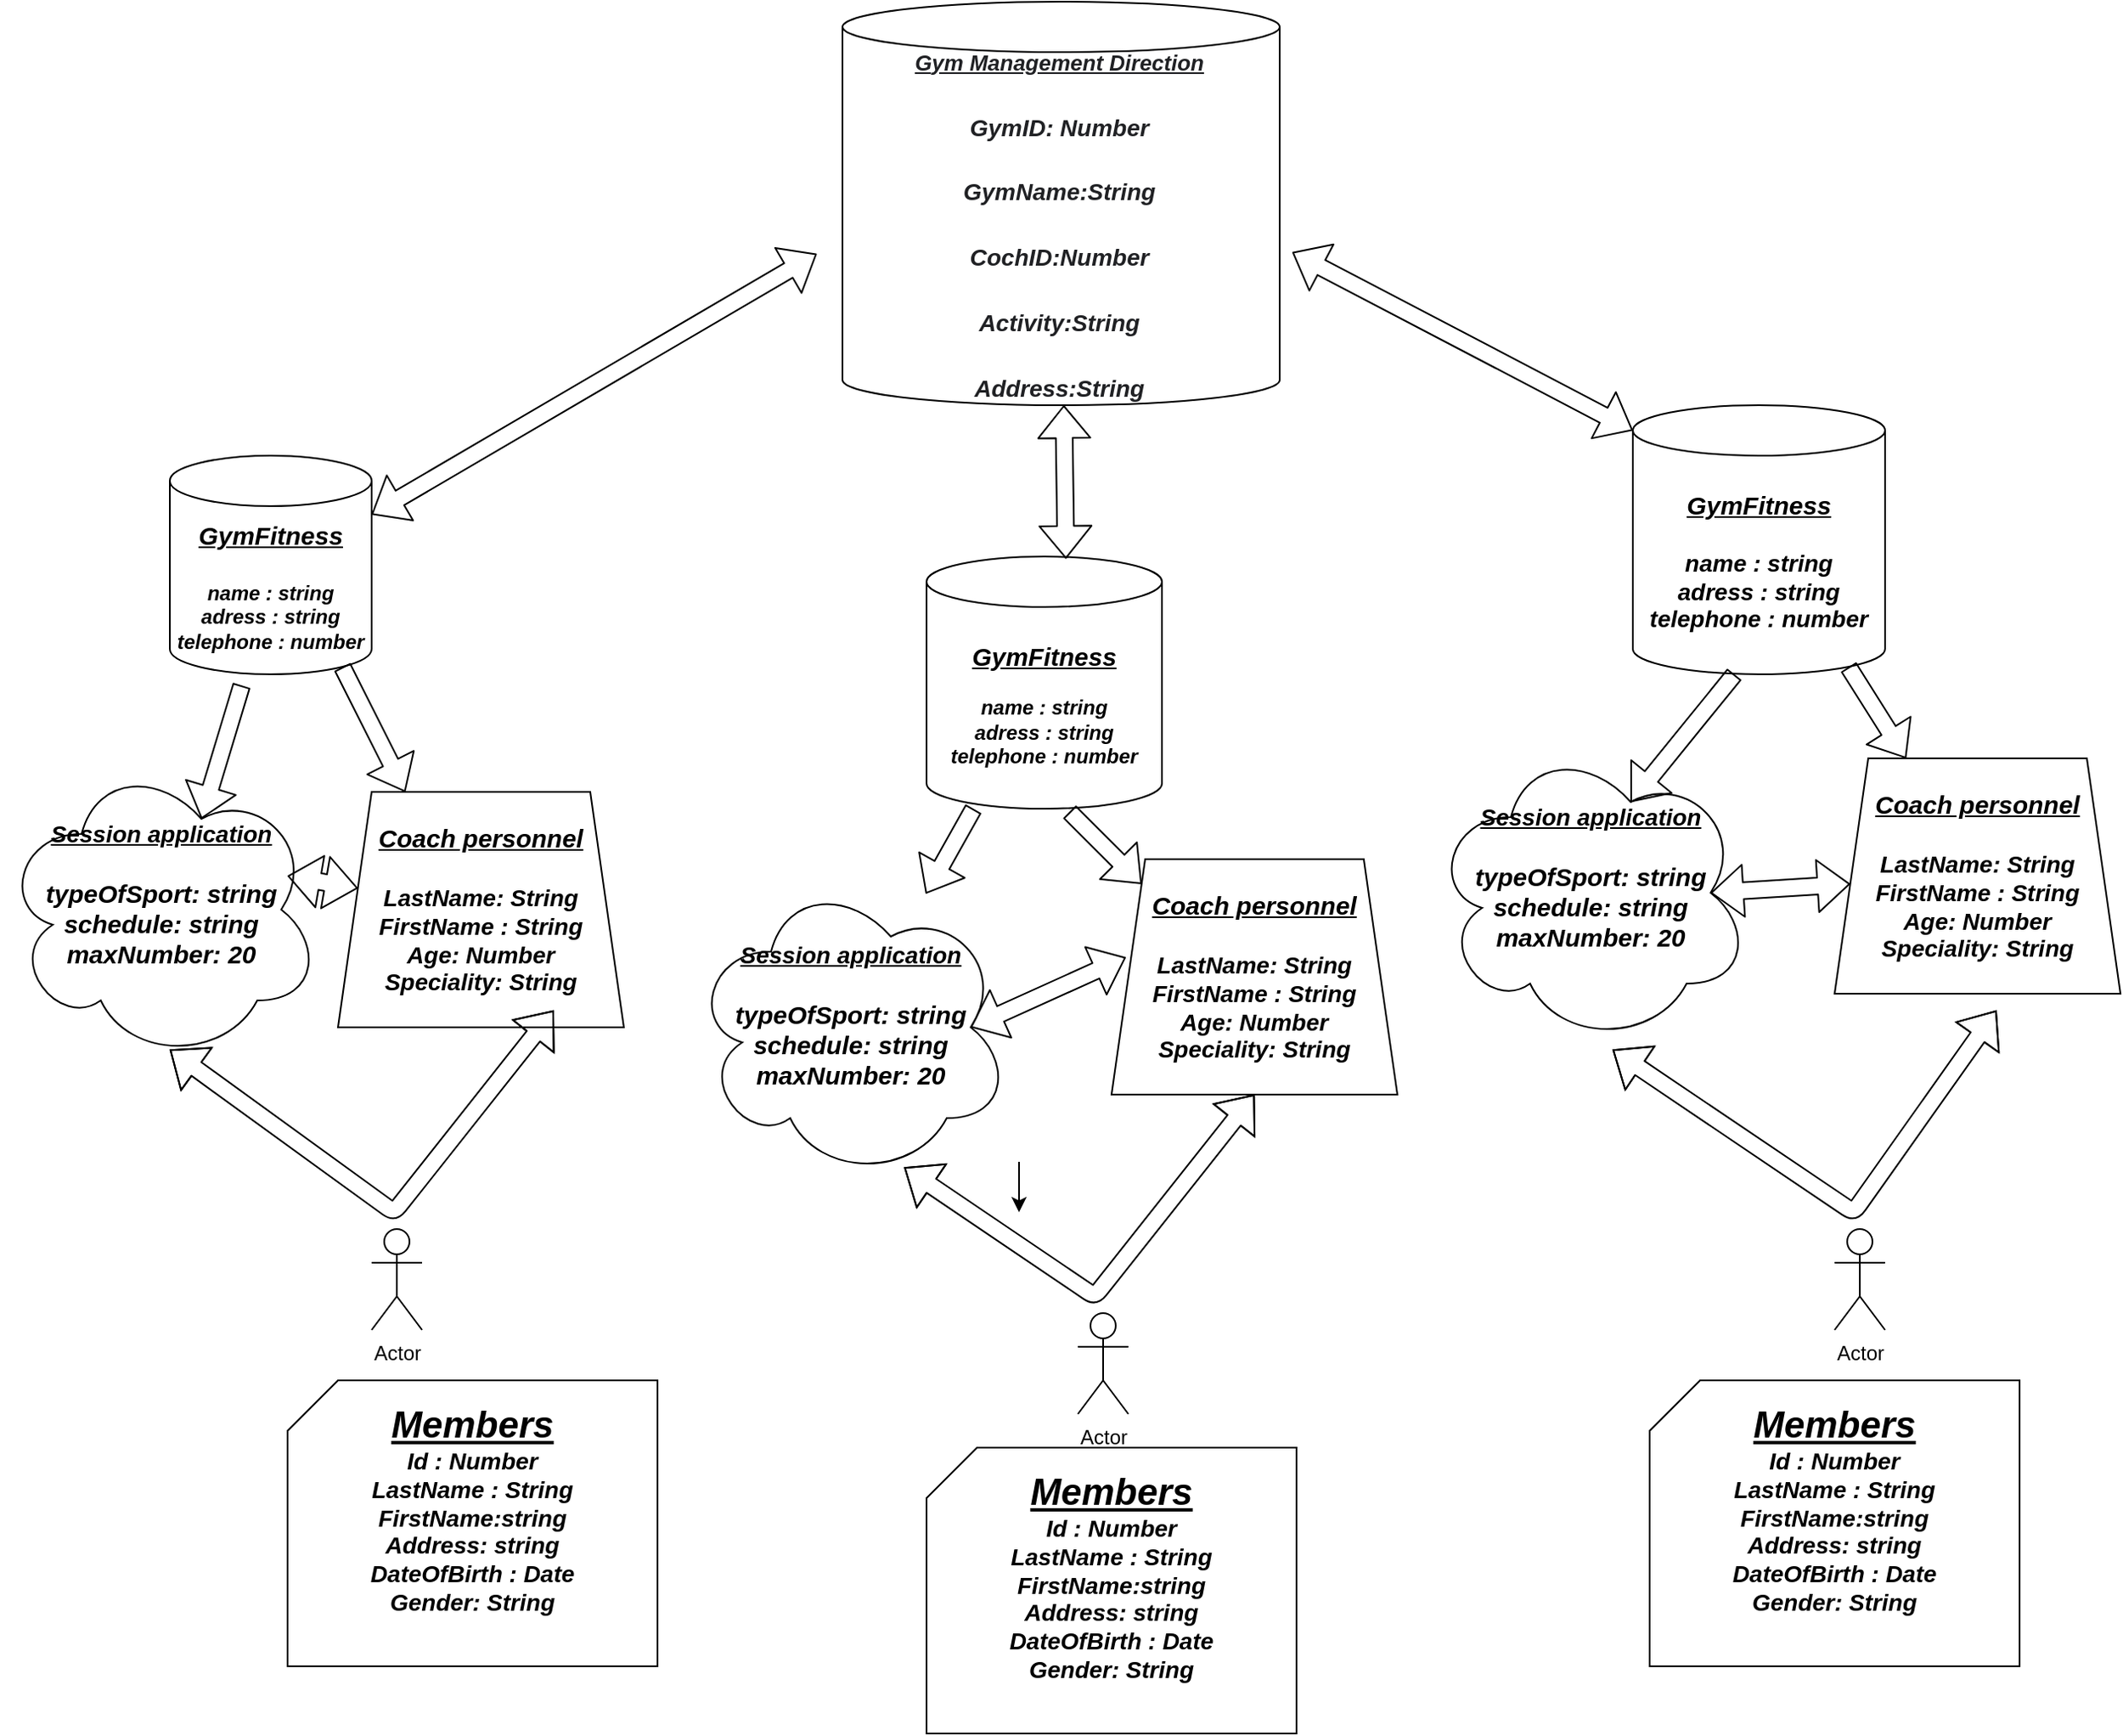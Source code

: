 <mxfile version="14.1.3" type="device"><diagram id="dmM-Xy_V-Zd_x_a5P4Os" name="Page-1"><mxGraphModel dx="1451" dy="450" grid="1" gridSize="10" guides="1" tooltips="1" connect="1" arrows="1" fold="1" page="1" pageScale="1" pageWidth="583" pageHeight="827" math="0" shadow="0"><root><mxCell id="0"/><mxCell id="1" parent="0"/><mxCell id="sITBSurYP8IMuJrJA4Rn-3" value="&lt;pre class=&quot;tw-data-text tw-text-large XcVN5d tw-ta&quot; id=&quot;tw-target-text&quot; dir=&quot;ltr&quot; style=&quot;line-height: 36px ; border: none ; padding: 2px 0.14em 2px 0px ; position: relative ; margin-top: -2px ; margin-bottom: -2px ; resize: none ; font-family: inherit ; overflow: hidden ; width: 294px ; overflow-wrap: break-word ; color: rgb(32 , 33 , 36) ; font-size: 13px&quot;&gt;&lt;span lang=&quot;en&quot;&gt;&lt;u&gt;&lt;font style=&quot;font-size: 13px&quot;&gt;&lt;i&gt;&lt;b&gt;Gym Management Direction&lt;/b&gt;&lt;/i&gt;&lt;/font&gt;&lt;/u&gt;&lt;/span&gt;&lt;/pre&gt;&lt;pre class=&quot;tw-data-text tw-text-large XcVN5d tw-ta&quot; id=&quot;tw-target-text&quot; dir=&quot;ltr&quot; style=&quot;line-height: 36px ; border: none ; padding: 2px 0.14em 2px 0px ; position: relative ; margin-top: -2px ; margin-bottom: -2px ; resize: none ; font-family: inherit ; overflow: hidden ; width: 294px ; overflow-wrap: break-word ; color: rgb(32 , 33 , 36) ; font-size: 14px&quot;&gt;&lt;span lang=&quot;en&quot;&gt;&lt;b&gt;&lt;i&gt;&lt;font style=&quot;font-size: 14px&quot;&gt;GymID: Number&lt;/font&gt;&lt;/i&gt;&lt;/b&gt;&lt;/span&gt;&lt;/pre&gt;&lt;pre class=&quot;tw-data-text tw-text-large XcVN5d tw-ta&quot; id=&quot;tw-target-text&quot; dir=&quot;ltr&quot; style=&quot;line-height: 36px ; border: none ; padding: 2px 0.14em 2px 0px ; position: relative ; margin-top: -2px ; margin-bottom: -2px ; resize: none ; font-family: inherit ; overflow: hidden ; width: 294px ; overflow-wrap: break-word ; color: rgb(32 , 33 , 36)&quot;&gt;&lt;span lang=&quot;en&quot;&gt;&lt;b&gt;&lt;i&gt;&lt;font style=&quot;font-size: 14px&quot;&gt;GymName:String&lt;/font&gt;&lt;/i&gt;&lt;/b&gt;&lt;/span&gt;&lt;/pre&gt;&lt;pre class=&quot;tw-data-text tw-text-large XcVN5d tw-ta&quot; id=&quot;tw-target-text&quot; dir=&quot;ltr&quot; style=&quot;line-height: 36px ; border: none ; padding: 2px 0.14em 2px 0px ; position: relative ; margin-top: -2px ; margin-bottom: -2px ; resize: none ; font-family: inherit ; overflow: hidden ; width: 294px ; overflow-wrap: break-word ; color: rgb(32 , 33 , 36)&quot;&gt;&lt;span lang=&quot;en&quot;&gt;&lt;b&gt;&lt;i&gt;&lt;font style=&quot;font-size: 14px&quot;&gt;CochID:Number&lt;/font&gt;&lt;/i&gt;&lt;/b&gt;&lt;/span&gt;&lt;/pre&gt;&lt;pre class=&quot;tw-data-text tw-text-large XcVN5d tw-ta&quot; id=&quot;tw-target-text&quot; dir=&quot;ltr&quot; style=&quot;line-height: 36px ; border: none ; padding: 2px 0.14em 2px 0px ; position: relative ; margin-top: -2px ; margin-bottom: -2px ; resize: none ; font-family: inherit ; overflow: hidden ; width: 294px ; overflow-wrap: break-word ; color: rgb(32 , 33 , 36)&quot;&gt;&lt;b&gt;&lt;i&gt;&lt;font style=&quot;font-size: 14px&quot;&gt;Activity:String&lt;/font&gt;&lt;/i&gt;&lt;/b&gt;&lt;/pre&gt;&lt;pre class=&quot;tw-data-text tw-text-large XcVN5d tw-ta&quot; id=&quot;tw-target-text&quot; dir=&quot;ltr&quot; style=&quot;line-height: 36px ; border: none ; padding: 2px 0.14em 2px 0px ; position: relative ; margin-top: -2px ; margin-bottom: -2px ; resize: none ; font-family: inherit ; overflow: hidden ; width: 294px ; overflow-wrap: break-word ; color: rgb(32 , 33 , 36)&quot;&gt;&lt;b&gt;&lt;i&gt;&lt;font style=&quot;font-size: 14px&quot;&gt;Address:String&lt;/font&gt;&lt;/i&gt;&lt;/b&gt;&lt;/pre&gt;" style="shape=cylinder3;whiteSpace=wrap;html=1;boundedLbl=1;backgroundOutline=1;size=15;align=center;" vertex="1" parent="1"><mxGeometry x="480" y="20" width="260" height="240" as="geometry"/></mxCell><mxCell id="sITBSurYP8IMuJrJA4Rn-13" value="&lt;div style=&quot;font-size: 15px&quot;&gt;&lt;u&gt;&lt;i&gt;&lt;b&gt;&lt;font style=&quot;font-size: 15px&quot;&gt;GymFitness&lt;/font&gt;&lt;/b&gt;&lt;/i&gt;&lt;/u&gt;&lt;/div&gt;&lt;div style=&quot;font-size: 15px&quot;&gt;&lt;b&gt;&lt;i&gt;&lt;br&gt;&lt;/i&gt;&lt;/b&gt;&lt;/div&gt;&lt;div&gt;&lt;b&gt;&lt;i&gt;name : string&lt;/i&gt;&lt;/b&gt;&lt;/div&gt;&lt;div&gt;&lt;b&gt;&lt;i&gt;adress : string&lt;/i&gt;&lt;/b&gt;&lt;/div&gt;&lt;div&gt;&lt;b&gt;&lt;i&gt;telephone : number&lt;/i&gt;&lt;/b&gt;&lt;/div&gt;" style="shape=cylinder3;whiteSpace=wrap;html=1;boundedLbl=1;backgroundOutline=1;size=15;" vertex="1" parent="1"><mxGeometry x="80" y="290" width="120" height="130" as="geometry"/></mxCell><mxCell id="sITBSurYP8IMuJrJA4Rn-14" value="&lt;div style=&quot;font-size: 15px&quot;&gt;&lt;b&gt;&lt;i&gt;&lt;u&gt;&lt;font style=&quot;font-size: 15px&quot;&gt;GymFitness&lt;/font&gt;&lt;/u&gt;&lt;/i&gt;&lt;/b&gt;&lt;/div&gt;&lt;div&gt;&lt;b&gt;&lt;i&gt;&lt;font style=&quot;font-size: 12px&quot;&gt;&lt;br&gt;&lt;/font&gt;&lt;/i&gt;&lt;/b&gt;&lt;/div&gt;&lt;div&gt;&lt;b&gt;&lt;i&gt;&lt;font style=&quot;font-size: 12px&quot;&gt;name : string&lt;/font&gt;&lt;/i&gt;&lt;/b&gt;&lt;/div&gt;&lt;div&gt;&lt;b&gt;&lt;i&gt;&lt;font style=&quot;font-size: 12px&quot;&gt;adress : string&lt;/font&gt;&lt;/i&gt;&lt;/b&gt;&lt;/div&gt;&lt;div&gt;&lt;b&gt;&lt;i&gt;&lt;font style=&quot;font-size: 12px&quot;&gt;telephone : number&lt;/font&gt;&lt;/i&gt;&lt;/b&gt;&lt;/div&gt;" style="shape=cylinder3;whiteSpace=wrap;html=1;boundedLbl=1;backgroundOutline=1;size=15;" vertex="1" parent="1"><mxGeometry x="530" y="350" width="140" height="150" as="geometry"/></mxCell><mxCell id="sITBSurYP8IMuJrJA4Rn-15" value="&lt;div style=&quot;font-size: 15px&quot;&gt;&lt;u&gt;&lt;i&gt;&lt;b&gt;&lt;font style=&quot;font-size: 15px&quot;&gt;GymFitness&lt;/font&gt;&lt;/b&gt;&lt;/i&gt;&lt;/u&gt;&lt;/div&gt;&lt;div style=&quot;font-size: 14px&quot;&gt;&lt;i&gt;&lt;b&gt;&lt;font style=&quot;font-size: 14px&quot;&gt;&lt;br&gt;&lt;/font&gt;&lt;/b&gt;&lt;/i&gt;&lt;/div&gt;&lt;div style=&quot;font-size: 14px&quot;&gt;&lt;i&gt;&lt;b&gt;&lt;font style=&quot;font-size: 14px&quot;&gt;name : string&lt;/font&gt;&lt;/b&gt;&lt;/i&gt;&lt;/div&gt;&lt;div style=&quot;font-size: 14px&quot;&gt;&lt;i&gt;&lt;b&gt;&lt;font style=&quot;font-size: 14px&quot;&gt;adress : string&lt;/font&gt;&lt;/b&gt;&lt;/i&gt;&lt;/div&gt;&lt;div style=&quot;font-size: 14px&quot;&gt;&lt;i&gt;&lt;b&gt;&lt;font style=&quot;font-size: 14px&quot;&gt;telephone : number&lt;/font&gt;&lt;/b&gt;&lt;/i&gt;&lt;/div&gt;" style="shape=cylinder3;whiteSpace=wrap;html=1;boundedLbl=1;backgroundOutline=1;size=15;" vertex="1" parent="1"><mxGeometry x="950" y="260" width="150" height="160" as="geometry"/></mxCell><mxCell id="sITBSurYP8IMuJrJA4Rn-28" value="" style="shape=flexArrow;endArrow=classic;startArrow=classic;html=1;entryX=-0.059;entryY=0.625;entryDx=0;entryDy=0;entryPerimeter=0;exitX=1;exitY=0;exitDx=0;exitDy=35;exitPerimeter=0;" edge="1" parent="1" source="sITBSurYP8IMuJrJA4Rn-13" target="sITBSurYP8IMuJrJA4Rn-3"><mxGeometry width="50" height="50" relative="1" as="geometry"><mxPoint x="200" y="300" as="sourcePoint"/><mxPoint x="250" y="250" as="targetPoint"/><Array as="points"/></mxGeometry></mxCell><mxCell id="sITBSurYP8IMuJrJA4Rn-29" value="" style="shape=flexArrow;endArrow=classic;startArrow=classic;html=1;exitX=0.592;exitY=0.009;exitDx=0;exitDy=0;exitPerimeter=0;" edge="1" parent="1" source="sITBSurYP8IMuJrJA4Rn-14" target="sITBSurYP8IMuJrJA4Rn-3"><mxGeometry width="50" height="50" relative="1" as="geometry"><mxPoint x="425" y="320" as="sourcePoint"/><mxPoint x="440" y="270" as="targetPoint"/></mxGeometry></mxCell><mxCell id="sITBSurYP8IMuJrJA4Rn-30" value="" style="shape=flexArrow;endArrow=classic;startArrow=classic;html=1;entryX=0;entryY=0;entryDx=0;entryDy=15;entryPerimeter=0;exitX=1.029;exitY=0.621;exitDx=0;exitDy=0;exitPerimeter=0;" edge="1" parent="1" source="sITBSurYP8IMuJrJA4Rn-3" target="sITBSurYP8IMuJrJA4Rn-15"><mxGeometry width="50" height="50" relative="1" as="geometry"><mxPoint x="590" y="230" as="sourcePoint"/><mxPoint x="640" y="180" as="targetPoint"/></mxGeometry></mxCell><mxCell id="sITBSurYP8IMuJrJA4Rn-33" value="&lt;div style=&quot;font-size: 14px&quot;&gt;&lt;b&gt;&lt;i&gt;&lt;u&gt;&lt;font style=&quot;font-size: 14px&quot;&gt;Session application&lt;/font&gt;&lt;/u&gt;&lt;/i&gt;&lt;/b&gt;&lt;/div&gt;&lt;div style=&quot;font-size: 15px&quot;&gt;&lt;font style=&quot;font-size: 15px&quot;&gt;&lt;b&gt;&lt;i&gt;&lt;br&gt;&lt;/i&gt;&lt;/b&gt;&lt;/font&gt;&lt;/div&gt;&lt;div style=&quot;font-size: 15px&quot;&gt;&lt;font style=&quot;font-size: 15px&quot;&gt;&lt;b&gt;&lt;i&gt;typeOfSport: string&lt;/i&gt;&lt;/b&gt;&lt;/font&gt;&lt;/div&gt;&lt;div style=&quot;font-size: 15px&quot;&gt;&lt;font style=&quot;font-size: 15px&quot;&gt;&lt;b&gt;&lt;i&gt;schedule: string&lt;/i&gt;&lt;/b&gt;&lt;/font&gt;&lt;/div&gt;&lt;div style=&quot;font-size: 15px&quot;&gt;&lt;font style=&quot;font-size: 15px&quot;&gt;&lt;b&gt;&lt;i&gt;maxNumber: 20&lt;/i&gt;&lt;/b&gt;&lt;/font&gt;&lt;/div&gt;&lt;div&gt;&lt;br&gt;&lt;/div&gt;" style="ellipse;shape=cloud;whiteSpace=wrap;html=1;" vertex="1" parent="1"><mxGeometry x="390" y="540" width="190" height="180" as="geometry"/></mxCell><mxCell id="sITBSurYP8IMuJrJA4Rn-34" value="&lt;div style=&quot;font-size: 15px&quot;&gt;&lt;b&gt;&lt;i&gt;&lt;u&gt;&lt;font style=&quot;font-size: 15px&quot;&gt;Coach personnel&lt;/font&gt;&lt;/u&gt;&lt;/i&gt;&lt;/b&gt;&lt;/div&gt;&lt;div style=&quot;font-size: 15px&quot;&gt;&lt;br&gt;&lt;/div&gt;&lt;div style=&quot;font-size: 14px&quot;&gt;&lt;b&gt;&lt;i&gt;&lt;font style=&quot;font-size: 14px&quot;&gt;LastName: String&lt;/font&gt;&lt;/i&gt;&lt;/b&gt;&lt;/div&gt;&lt;div style=&quot;font-size: 14px&quot;&gt;&lt;b&gt;&lt;i&gt;&lt;font style=&quot;font-size: 14px&quot;&gt;FirstName : String&lt;/font&gt;&lt;/i&gt;&lt;/b&gt;&lt;/div&gt;&lt;div style=&quot;font-size: 14px&quot;&gt;&lt;b&gt;&lt;i&gt;&lt;font style=&quot;font-size: 14px&quot;&gt;Age: Number&lt;/font&gt;&lt;/i&gt;&lt;/b&gt;&lt;/div&gt;&lt;div style=&quot;font-size: 14px&quot;&gt;&lt;b&gt;&lt;i&gt;&lt;font style=&quot;font-size: 14px&quot;&gt;Speciality: String&lt;/font&gt;&lt;/i&gt;&lt;/b&gt;&lt;/div&gt;" style="shape=trapezoid;perimeter=trapezoidPerimeter;whiteSpace=wrap;html=1;fixedSize=1;" vertex="1" parent="1"><mxGeometry x="640" y="530" width="170" height="140" as="geometry"/></mxCell><mxCell id="sITBSurYP8IMuJrJA4Rn-40" value="" style="shape=flexArrow;endArrow=classic;html=1;entryX=0;entryY=0;entryDx=0;entryDy=0;exitX=0.607;exitY=1.012;exitDx=0;exitDy=0;exitPerimeter=0;" edge="1" parent="1" source="sITBSurYP8IMuJrJA4Rn-14" target="sITBSurYP8IMuJrJA4Rn-34"><mxGeometry width="50" height="50" relative="1" as="geometry"><mxPoint x="570" y="550" as="sourcePoint"/><mxPoint x="620" y="500" as="targetPoint"/></mxGeometry></mxCell><mxCell id="sITBSurYP8IMuJrJA4Rn-43" value="" style="shape=flexArrow;endArrow=classic;html=1;" edge="1" parent="1" source="sITBSurYP8IMuJrJA4Rn-14" target="sITBSurYP8IMuJrJA4Rn-33"><mxGeometry width="50" height="50" relative="1" as="geometry"><mxPoint x="610" y="440" as="sourcePoint"/><mxPoint x="660" y="390" as="targetPoint"/></mxGeometry></mxCell><mxCell id="sITBSurYP8IMuJrJA4Rn-44" value="&lt;div style=&quot;font-size: 14px&quot;&gt;&lt;b&gt;&lt;i&gt;&lt;u&gt;&lt;font style=&quot;font-size: 14px&quot;&gt;Session application&lt;/font&gt;&lt;/u&gt;&lt;/i&gt;&lt;/b&gt;&lt;/div&gt;&lt;div style=&quot;font-size: 15px&quot;&gt;&lt;b&gt;&lt;i&gt;&lt;font style=&quot;font-size: 15px&quot;&gt;&lt;br&gt;&lt;/font&gt;&lt;/i&gt;&lt;/b&gt;&lt;/div&gt;&lt;div style=&quot;font-size: 15px&quot;&gt;&lt;b&gt;&lt;i&gt;&lt;font style=&quot;font-size: 15px&quot;&gt;typeOfSport: string&lt;/font&gt;&lt;/i&gt;&lt;/b&gt;&lt;/div&gt;&lt;div style=&quot;font-size: 15px&quot;&gt;&lt;b&gt;&lt;i&gt;&lt;font style=&quot;font-size: 15px&quot;&gt;schedule: string&lt;/font&gt;&lt;/i&gt;&lt;/b&gt;&lt;/div&gt;&lt;div style=&quot;font-size: 15px&quot;&gt;&lt;b&gt;&lt;i&gt;&lt;font style=&quot;font-size: 15px&quot;&gt;maxNumber: 20&lt;/font&gt;&lt;/i&gt;&lt;/b&gt;&lt;/div&gt;&lt;div style=&quot;font-size: 15px&quot;&gt;&lt;br&gt;&lt;/div&gt;" style="ellipse;shape=cloud;whiteSpace=wrap;html=1;" vertex="1" parent="1"><mxGeometry x="-20" y="470" width="190" height="180" as="geometry"/></mxCell><mxCell id="sITBSurYP8IMuJrJA4Rn-48" value="" style="shape=flexArrow;endArrow=classic;html=1;exitX=0.855;exitY=1;exitDx=0;exitDy=-4.35;exitPerimeter=0;" edge="1" parent="1" source="sITBSurYP8IMuJrJA4Rn-13"><mxGeometry width="50" height="50" relative="1" as="geometry"><mxPoint x="170" y="430" as="sourcePoint"/><mxPoint x="220" y="490" as="targetPoint"/></mxGeometry></mxCell><mxCell id="sITBSurYP8IMuJrJA4Rn-49" value="" style="shape=flexArrow;endArrow=classic;html=1;entryX=0.625;entryY=0.2;entryDx=0;entryDy=0;entryPerimeter=0;exitX=0.356;exitY=1.051;exitDx=0;exitDy=0;exitPerimeter=0;" edge="1" parent="1" source="sITBSurYP8IMuJrJA4Rn-13" target="sITBSurYP8IMuJrJA4Rn-44"><mxGeometry width="50" height="50" relative="1" as="geometry"><mxPoint x="70" y="470" as="sourcePoint"/><mxPoint x="120" y="420" as="targetPoint"/></mxGeometry></mxCell><mxCell id="sITBSurYP8IMuJrJA4Rn-50" value="&lt;div style=&quot;font-size: 15px&quot;&gt;&lt;u&gt;&lt;b&gt;&lt;i&gt;&lt;font style=&quot;font-size: 15px&quot;&gt;Coach personnel&lt;/font&gt;&lt;/i&gt;&lt;/b&gt;&lt;/u&gt;&lt;/div&gt;&lt;div style=&quot;font-size: 15px&quot;&gt;&lt;br&gt;&lt;/div&gt;&lt;div style=&quot;font-size: 14px&quot;&gt;&lt;i&gt;&lt;b&gt;&lt;font style=&quot;font-size: 14px&quot;&gt;LastName: String&lt;/font&gt;&lt;/b&gt;&lt;/i&gt;&lt;/div&gt;&lt;div style=&quot;font-size: 14px&quot;&gt;&lt;i&gt;&lt;b&gt;&lt;font style=&quot;font-size: 14px&quot;&gt;FirstName : String&lt;/font&gt;&lt;/b&gt;&lt;/i&gt;&lt;/div&gt;&lt;div style=&quot;font-size: 14px&quot;&gt;&lt;i&gt;&lt;b&gt;&lt;font style=&quot;font-size: 14px&quot;&gt;Age: Number&lt;/font&gt;&lt;/b&gt;&lt;/i&gt;&lt;/div&gt;&lt;div style=&quot;font-size: 14px&quot;&gt;&lt;i&gt;&lt;b&gt;&lt;font style=&quot;font-size: 14px&quot;&gt;Speciality: String&lt;/font&gt;&lt;/b&gt;&lt;/i&gt;&lt;/div&gt;" style="shape=trapezoid;perimeter=trapezoidPerimeter;whiteSpace=wrap;html=1;fixedSize=1;" vertex="1" parent="1"><mxGeometry x="180" y="490" width="170" height="140" as="geometry"/></mxCell><mxCell id="sITBSurYP8IMuJrJA4Rn-51" value="" style="shape=flexArrow;endArrow=classic;startArrow=classic;html=1;" edge="1" parent="1" target="sITBSurYP8IMuJrJA4Rn-50"><mxGeometry width="50" height="50" relative="1" as="geometry"><mxPoint x="150" y="540" as="sourcePoint"/><mxPoint x="200" y="490" as="targetPoint"/></mxGeometry></mxCell><mxCell id="sITBSurYP8IMuJrJA4Rn-52" value="" style="shape=flexArrow;endArrow=classic;startArrow=classic;html=1;exitX=0.875;exitY=0.5;exitDx=0;exitDy=0;exitPerimeter=0;entryX=0.05;entryY=0.417;entryDx=0;entryDy=0;entryPerimeter=0;" edge="1" parent="1" source="sITBSurYP8IMuJrJA4Rn-33" target="sITBSurYP8IMuJrJA4Rn-34"><mxGeometry width="50" height="50" relative="1" as="geometry"><mxPoint x="610" y="590" as="sourcePoint"/><mxPoint x="660" y="540" as="targetPoint"/></mxGeometry></mxCell><mxCell id="sITBSurYP8IMuJrJA4Rn-53" value="&lt;div style=&quot;font-size: 14px&quot;&gt;&lt;b&gt;&lt;i&gt;&lt;u&gt;&lt;font style=&quot;font-size: 14px&quot;&gt;Session application&lt;/font&gt;&lt;/u&gt;&lt;/i&gt;&lt;/b&gt;&lt;/div&gt;&lt;div style=&quot;font-size: 15px&quot;&gt;&lt;b&gt;&lt;i&gt;&lt;font style=&quot;font-size: 15px&quot;&gt;&lt;br&gt;&lt;/font&gt;&lt;/i&gt;&lt;/b&gt;&lt;/div&gt;&lt;div style=&quot;font-size: 15px&quot;&gt;&lt;b&gt;&lt;i&gt;&lt;font style=&quot;font-size: 15px&quot;&gt;typeOfSport: string&lt;/font&gt;&lt;/i&gt;&lt;/b&gt;&lt;/div&gt;&lt;div style=&quot;font-size: 15px&quot;&gt;&lt;b&gt;&lt;i&gt;&lt;font style=&quot;font-size: 15px&quot;&gt;schedule: string&lt;/font&gt;&lt;/i&gt;&lt;/b&gt;&lt;/div&gt;&lt;div style=&quot;font-size: 15px&quot;&gt;&lt;b&gt;&lt;i&gt;&lt;font style=&quot;font-size: 15px&quot;&gt;maxNumber: 20&lt;/font&gt;&lt;/i&gt;&lt;/b&gt;&lt;/div&gt;&lt;div style=&quot;font-size: 15px&quot;&gt;&lt;br&gt;&lt;/div&gt;" style="ellipse;shape=cloud;whiteSpace=wrap;html=1;" vertex="1" parent="1"><mxGeometry x="830" y="460" width="190" height="180" as="geometry"/></mxCell><mxCell id="sITBSurYP8IMuJrJA4Rn-54" value="&lt;div style=&quot;font-size: 15px&quot;&gt;&lt;b&gt;&lt;i&gt;&lt;u&gt;&lt;font style=&quot;font-size: 15px&quot;&gt;Coach personnel&lt;/font&gt;&lt;/u&gt;&lt;/i&gt;&lt;/b&gt;&lt;/div&gt;&lt;div style=&quot;font-size: 15px&quot;&gt;&lt;br&gt;&lt;/div&gt;&lt;div style=&quot;font-size: 14px&quot;&gt;&lt;b&gt;&lt;i&gt;&lt;font style=&quot;font-size: 14px&quot;&gt;LastName: String&lt;/font&gt;&lt;/i&gt;&lt;/b&gt;&lt;/div&gt;&lt;div style=&quot;font-size: 14px&quot;&gt;&lt;b&gt;&lt;i&gt;&lt;font style=&quot;font-size: 14px&quot;&gt;FirstName : String&lt;/font&gt;&lt;/i&gt;&lt;/b&gt;&lt;/div&gt;&lt;div style=&quot;font-size: 14px&quot;&gt;&lt;b&gt;&lt;i&gt;&lt;font style=&quot;font-size: 14px&quot;&gt;Age: Number&lt;/font&gt;&lt;/i&gt;&lt;/b&gt;&lt;/div&gt;&lt;div style=&quot;font-size: 14px&quot;&gt;&lt;b&gt;&lt;i&gt;&lt;font style=&quot;font-size: 14px&quot;&gt;Speciality: String&lt;/font&gt;&lt;/i&gt;&lt;/b&gt;&lt;/div&gt;" style="shape=trapezoid;perimeter=trapezoidPerimeter;whiteSpace=wrap;html=1;fixedSize=1;" vertex="1" parent="1"><mxGeometry x="1070" y="470" width="170" height="140" as="geometry"/></mxCell><mxCell id="sITBSurYP8IMuJrJA4Rn-55" value="" style="shape=flexArrow;endArrow=classic;html=1;entryX=0.25;entryY=0;entryDx=0;entryDy=0;exitX=0.855;exitY=1;exitDx=0;exitDy=-4.35;exitPerimeter=0;" edge="1" parent="1" source="sITBSurYP8IMuJrJA4Rn-15" target="sITBSurYP8IMuJrJA4Rn-54"><mxGeometry width="50" height="50" relative="1" as="geometry"><mxPoint x="1050" y="439" as="sourcePoint"/><mxPoint x="1100" y="389" as="targetPoint"/></mxGeometry></mxCell><mxCell id="sITBSurYP8IMuJrJA4Rn-56" value="" style="shape=flexArrow;endArrow=classic;html=1;entryX=0.625;entryY=0.2;entryDx=0;entryDy=0;entryPerimeter=0;exitX=0.403;exitY=1;exitDx=0;exitDy=0;exitPerimeter=0;" edge="1" parent="1" source="sITBSurYP8IMuJrJA4Rn-15" target="sITBSurYP8IMuJrJA4Rn-53"><mxGeometry width="50" height="50" relative="1" as="geometry"><mxPoint x="960" y="470" as="sourcePoint"/><mxPoint x="1010" y="420" as="targetPoint"/></mxGeometry></mxCell><mxCell id="sITBSurYP8IMuJrJA4Rn-58" value="" style="shape=flexArrow;endArrow=classic;startArrow=classic;html=1;exitX=0.875;exitY=0.5;exitDx=0;exitDy=0;exitPerimeter=0;" edge="1" parent="1" source="sITBSurYP8IMuJrJA4Rn-53" target="sITBSurYP8IMuJrJA4Rn-54"><mxGeometry width="50" height="50" relative="1" as="geometry"><mxPoint x="1020" y="570" as="sourcePoint"/><mxPoint x="1070" y="520" as="targetPoint"/></mxGeometry></mxCell><mxCell id="sITBSurYP8IMuJrJA4Rn-59" value="" style="shape=flexArrow;endArrow=classic;startArrow=classic;html=1;entryX=0.5;entryY=1;entryDx=0;entryDy=0;exitX=0.667;exitY=0.963;exitDx=0;exitDy=0;exitPerimeter=0;" edge="1" parent="1" source="sITBSurYP8IMuJrJA4Rn-33" target="sITBSurYP8IMuJrJA4Rn-34"><mxGeometry width="50" height="50" relative="1" as="geometry"><mxPoint x="560" y="760" as="sourcePoint"/><mxPoint x="610" y="710" as="targetPoint"/><Array as="points"><mxPoint x="630" y="790"/></Array></mxGeometry></mxCell><mxCell id="sITBSurYP8IMuJrJA4Rn-60" value="" style="shape=flexArrow;endArrow=classic;startArrow=classic;html=1;entryX=0.5;entryY=1;entryDx=0;entryDy=0;exitX=0.667;exitY=0.963;exitDx=0;exitDy=0;exitPerimeter=0;" edge="1" parent="1"><mxGeometry width="50" height="50" relative="1" as="geometry"><mxPoint x="80" y="643.34" as="sourcePoint"/><mxPoint x="308.27" y="620" as="targetPoint"/><Array as="points"><mxPoint x="213.27" y="740"/></Array></mxGeometry></mxCell><mxCell id="sITBSurYP8IMuJrJA4Rn-61" value="" style="shape=flexArrow;endArrow=classic;startArrow=classic;html=1;entryX=0.5;entryY=1;entryDx=0;entryDy=0;exitX=0.667;exitY=0.963;exitDx=0;exitDy=0;exitPerimeter=0;" edge="1" parent="1"><mxGeometry width="50" height="50" relative="1" as="geometry"><mxPoint x="938" y="643.34" as="sourcePoint"/><mxPoint x="1166.27" y="620" as="targetPoint"/><Array as="points"><mxPoint x="1081.27" y="740"/></Array></mxGeometry></mxCell><mxCell id="sITBSurYP8IMuJrJA4Rn-63" style="edgeStyle=orthogonalEdgeStyle;rounded=0;orthogonalLoop=1;jettySize=auto;html=1;exitX=0.5;exitY=0.5;exitDx=0;exitDy=0;exitPerimeter=0;" edge="1" parent="1"><mxGeometry relative="1" as="geometry"><mxPoint x="585" y="710" as="sourcePoint"/><mxPoint x="585" y="740" as="targetPoint"/></mxGeometry></mxCell><mxCell id="sITBSurYP8IMuJrJA4Rn-64" value="Actor" style="shape=umlActor;verticalLabelPosition=bottom;verticalAlign=top;html=1;outlineConnect=0;" vertex="1" parent="1"><mxGeometry x="200" y="750" width="30" height="60" as="geometry"/></mxCell><mxCell id="sITBSurYP8IMuJrJA4Rn-65" value="Actor" style="shape=umlActor;verticalLabelPosition=bottom;verticalAlign=top;html=1;outlineConnect=0;" vertex="1" parent="1"><mxGeometry x="620" y="800" width="30" height="60" as="geometry"/></mxCell><mxCell id="sITBSurYP8IMuJrJA4Rn-66" value="Actor" style="shape=umlActor;verticalLabelPosition=bottom;verticalAlign=top;html=1;outlineConnect=0;" vertex="1" parent="1"><mxGeometry x="1070" y="750" width="30" height="60" as="geometry"/></mxCell><mxCell id="sITBSurYP8IMuJrJA4Rn-67" value="&lt;div&gt;&lt;b&gt;&lt;i&gt;&lt;font style=&quot;font-size: 22px&quot;&gt;&lt;u&gt;Members&lt;/u&gt;&lt;/font&gt;&lt;/i&gt;&lt;/b&gt;&lt;/div&gt;&lt;div style=&quot;font-size: 14px&quot;&gt;&lt;i&gt;&lt;b&gt;&lt;font style=&quot;font-size: 14px&quot;&gt;Id : Number&lt;/font&gt;&lt;/b&gt;&lt;/i&gt;&lt;/div&gt;&lt;div style=&quot;font-size: 14px&quot;&gt;&lt;i&gt;&lt;b&gt;&lt;font style=&quot;font-size: 14px&quot;&gt;LastName : String&lt;/font&gt;&lt;/b&gt;&lt;/i&gt;&lt;/div&gt;&lt;div style=&quot;font-size: 14px&quot;&gt;&lt;i&gt;&lt;b&gt;&lt;font style=&quot;font-size: 14px&quot;&gt;FirstName:string&lt;/font&gt;&lt;/b&gt;&lt;/i&gt;&lt;/div&gt;&lt;div style=&quot;font-size: 14px&quot;&gt;&lt;i&gt;&lt;b&gt;&lt;font style=&quot;font-size: 14px&quot;&gt;Address: string&lt;/font&gt;&lt;/b&gt;&lt;/i&gt;&lt;/div&gt;&lt;div style=&quot;font-size: 14px&quot;&gt;&lt;i&gt;&lt;b&gt;&lt;font style=&quot;font-size: 14px&quot;&gt;DateOfBirth : Date&lt;/font&gt;&lt;/b&gt;&lt;/i&gt;&lt;/div&gt;&lt;div style=&quot;font-size: 14px&quot;&gt;&lt;i&gt;&lt;b&gt;&lt;font style=&quot;font-size: 14px&quot;&gt;Gender: String&lt;/font&gt;&lt;/b&gt;&lt;/i&gt;&lt;/div&gt;&lt;div style=&quot;font-size: 14px&quot;&gt;&lt;br&gt;&lt;/div&gt;" style="shape=card;whiteSpace=wrap;html=1;" vertex="1" parent="1"><mxGeometry x="150" y="840" width="220" height="170" as="geometry"/></mxCell><mxCell id="sITBSurYP8IMuJrJA4Rn-68" value="&lt;div&gt;&lt;b&gt;&lt;i&gt;&lt;font style=&quot;font-size: 22px&quot;&gt;&lt;u&gt;Members&lt;/u&gt;&lt;/font&gt;&lt;/i&gt;&lt;/b&gt;&lt;/div&gt;&lt;div style=&quot;font-size: 14px&quot;&gt;&lt;i&gt;&lt;b&gt;&lt;font style=&quot;font-size: 14px&quot;&gt;Id : Number&lt;/font&gt;&lt;/b&gt;&lt;/i&gt;&lt;/div&gt;&lt;div style=&quot;font-size: 14px&quot;&gt;&lt;i&gt;&lt;b&gt;&lt;font style=&quot;font-size: 14px&quot;&gt;LastName : String&lt;/font&gt;&lt;/b&gt;&lt;/i&gt;&lt;/div&gt;&lt;div style=&quot;font-size: 14px&quot;&gt;&lt;i&gt;&lt;b&gt;&lt;font style=&quot;font-size: 14px&quot;&gt;FirstName:string&lt;/font&gt;&lt;/b&gt;&lt;/i&gt;&lt;/div&gt;&lt;div style=&quot;font-size: 14px&quot;&gt;&lt;i&gt;&lt;b&gt;&lt;font style=&quot;font-size: 14px&quot;&gt;Address: string&lt;/font&gt;&lt;/b&gt;&lt;/i&gt;&lt;/div&gt;&lt;div style=&quot;font-size: 14px&quot;&gt;&lt;i&gt;&lt;b&gt;&lt;font style=&quot;font-size: 14px&quot;&gt;DateOfBirth : Date&lt;/font&gt;&lt;/b&gt;&lt;/i&gt;&lt;/div&gt;&lt;div style=&quot;font-size: 14px&quot;&gt;&lt;i&gt;&lt;b&gt;&lt;font style=&quot;font-size: 14px&quot;&gt;Gender: String&lt;/font&gt;&lt;/b&gt;&lt;/i&gt;&lt;/div&gt;&lt;div style=&quot;font-size: 14px&quot;&gt;&lt;br&gt;&lt;/div&gt;" style="shape=card;whiteSpace=wrap;html=1;" vertex="1" parent="1"><mxGeometry x="960" y="840" width="220" height="170" as="geometry"/></mxCell><mxCell id="sITBSurYP8IMuJrJA4Rn-69" value="&lt;div&gt;&lt;b&gt;&lt;i&gt;&lt;font style=&quot;font-size: 22px&quot;&gt;&lt;u&gt;Members&lt;/u&gt;&lt;/font&gt;&lt;/i&gt;&lt;/b&gt;&lt;/div&gt;&lt;div style=&quot;font-size: 14px&quot;&gt;&lt;b&gt;&lt;i&gt;&lt;font style=&quot;font-size: 14px&quot;&gt;Id : Number&lt;/font&gt;&lt;/i&gt;&lt;/b&gt;&lt;/div&gt;&lt;div style=&quot;font-size: 14px&quot;&gt;&lt;b&gt;&lt;i&gt;&lt;font style=&quot;font-size: 14px&quot;&gt;LastName : String&lt;/font&gt;&lt;/i&gt;&lt;/b&gt;&lt;/div&gt;&lt;div style=&quot;font-size: 14px&quot;&gt;&lt;b&gt;&lt;i&gt;&lt;font style=&quot;font-size: 14px&quot;&gt;FirstName:string&lt;/font&gt;&lt;/i&gt;&lt;/b&gt;&lt;/div&gt;&lt;div style=&quot;font-size: 14px&quot;&gt;&lt;b&gt;&lt;i&gt;&lt;font style=&quot;font-size: 14px&quot;&gt;Address: string&lt;/font&gt;&lt;/i&gt;&lt;/b&gt;&lt;/div&gt;&lt;div style=&quot;font-size: 14px&quot;&gt;&lt;b&gt;&lt;i&gt;&lt;font style=&quot;font-size: 14px&quot;&gt;DateOfBirth : Date&lt;/font&gt;&lt;/i&gt;&lt;/b&gt;&lt;/div&gt;&lt;div style=&quot;font-size: 14px&quot;&gt;&lt;b&gt;&lt;i&gt;&lt;font style=&quot;font-size: 14px&quot;&gt;Gender: String&lt;/font&gt;&lt;/i&gt;&lt;/b&gt;&lt;/div&gt;&lt;div style=&quot;font-size: 14px&quot;&gt;&lt;br&gt;&lt;/div&gt;" style="shape=card;whiteSpace=wrap;html=1;" vertex="1" parent="1"><mxGeometry x="530" y="880" width="220" height="170" as="geometry"/></mxCell></root></mxGraphModel></diagram></mxfile>